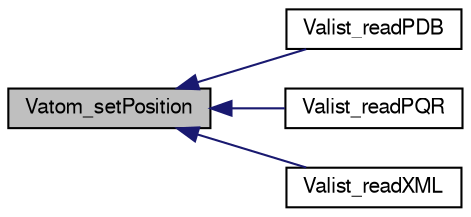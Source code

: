 digraph "Vatom_setPosition"
{
  edge [fontname="FreeSans",fontsize="10",labelfontname="FreeSans",labelfontsize="10"];
  node [fontname="FreeSans",fontsize="10",shape=record];
  rankdir="LR";
  Node1 [label="Vatom_setPosition",height=0.2,width=0.4,color="black", fillcolor="grey75", style="filled" fontcolor="black"];
  Node1 -> Node2 [dir="back",color="midnightblue",fontsize="10",style="solid",fontname="FreeSans"];
  Node2 [label="Valist_readPDB",height=0.2,width=0.4,color="black", fillcolor="white", style="filled",URL="$group___valist.html#gacfb6dbc66d8671a04bd5032e8f9557cc",tooltip="Fill atom list with information from a PDB file."];
  Node1 -> Node3 [dir="back",color="midnightblue",fontsize="10",style="solid",fontname="FreeSans"];
  Node3 [label="Valist_readPQR",height=0.2,width=0.4,color="black", fillcolor="white", style="filled",URL="$group___valist.html#ga4ab1618d8b6f43684598551d923206dd",tooltip="Fill atom list with information from a PQR file."];
  Node1 -> Node4 [dir="back",color="midnightblue",fontsize="10",style="solid",fontname="FreeSans"];
  Node4 [label="Valist_readXML",height=0.2,width=0.4,color="black", fillcolor="white", style="filled",URL="$group___valist.html#gabbb8144a756bf803f6a42cd15d9c9021",tooltip="Fill atom list with information from an XML file."];
}
